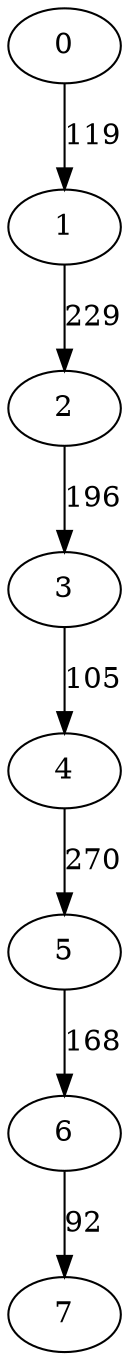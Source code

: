 digraph t20p2r7_16 {
0 -> 1 [ label = 119 ];
1 -> 2 [ label = 229 ];
2 -> 3 [ label = 196 ];
3 -> 4 [ label = 105 ];
4 -> 5 [ label = 270 ];
5 -> 6 [ label = 168 ];
6 -> 7 [ label = 92 ];
 }

